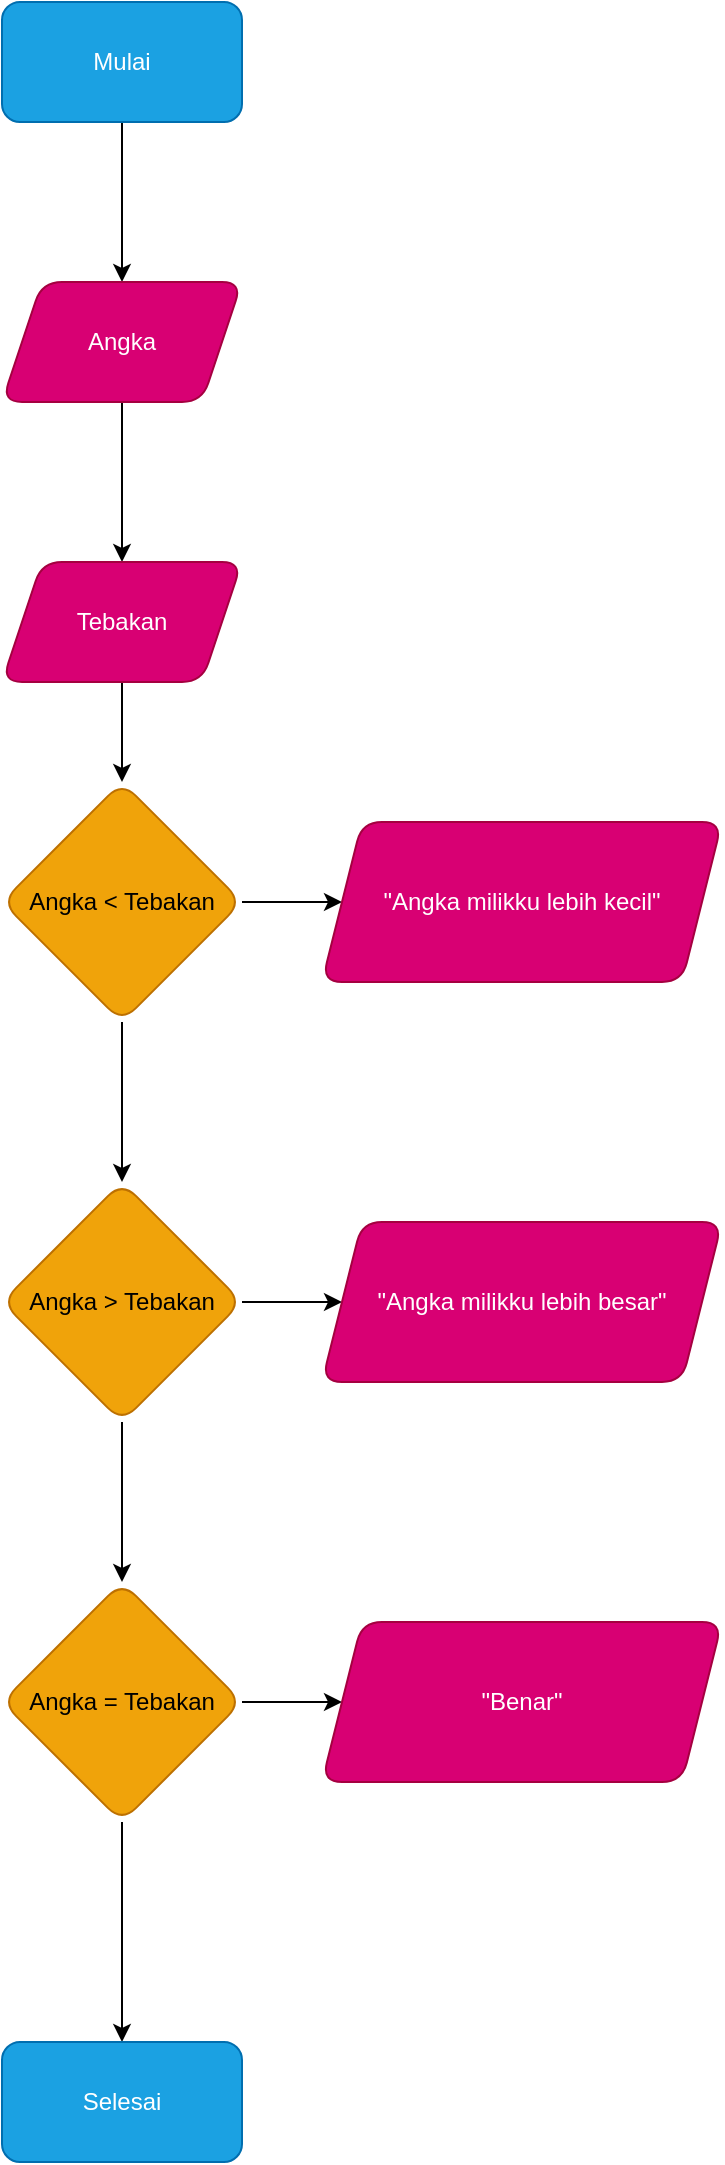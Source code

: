 <mxfile version="22.0.4" type="github">
  <diagram name="Page-1" id="2N6Wb2aVzG4Ji5YahQMq">
    <mxGraphModel dx="2200" dy="1130" grid="1" gridSize="10" guides="1" tooltips="1" connect="1" arrows="1" fold="1" page="1" pageScale="1" pageWidth="850" pageHeight="1100" math="0" shadow="0">
      <root>
        <mxCell id="0" />
        <mxCell id="1" parent="0" />
        <mxCell id="SQbkd4GllS_RmYTBN98b-9" value="" style="edgeStyle=orthogonalEdgeStyle;rounded=0;orthogonalLoop=1;jettySize=auto;html=1;" edge="1" parent="1" source="SQbkd4GllS_RmYTBN98b-1" target="SQbkd4GllS_RmYTBN98b-8">
          <mxGeometry relative="1" as="geometry" />
        </mxCell>
        <mxCell id="SQbkd4GllS_RmYTBN98b-1" value="Mulai" style="rounded=1;whiteSpace=wrap;html=1;fillColor=#1ba1e2;fontColor=#ffffff;strokeColor=#006EAF;" vertex="1" parent="1">
          <mxGeometry x="230" y="6" width="120" height="60" as="geometry" />
        </mxCell>
        <mxCell id="SQbkd4GllS_RmYTBN98b-11" value="" style="edgeStyle=orthogonalEdgeStyle;rounded=0;orthogonalLoop=1;jettySize=auto;html=1;" edge="1" parent="1" source="SQbkd4GllS_RmYTBN98b-8" target="SQbkd4GllS_RmYTBN98b-10">
          <mxGeometry relative="1" as="geometry" />
        </mxCell>
        <mxCell id="SQbkd4GllS_RmYTBN98b-8" value="Angka" style="shape=parallelogram;perimeter=parallelogramPerimeter;whiteSpace=wrap;html=1;fixedSize=1;rounded=1;fillColor=#d80073;fontColor=#ffffff;strokeColor=#A50040;" vertex="1" parent="1">
          <mxGeometry x="230" y="146" width="120" height="60" as="geometry" />
        </mxCell>
        <mxCell id="SQbkd4GllS_RmYTBN98b-13" value="" style="edgeStyle=orthogonalEdgeStyle;rounded=0;orthogonalLoop=1;jettySize=auto;html=1;" edge="1" parent="1" source="SQbkd4GllS_RmYTBN98b-10" target="SQbkd4GllS_RmYTBN98b-12">
          <mxGeometry relative="1" as="geometry" />
        </mxCell>
        <mxCell id="SQbkd4GllS_RmYTBN98b-10" value="Tebakan" style="shape=parallelogram;perimeter=parallelogramPerimeter;whiteSpace=wrap;html=1;fixedSize=1;rounded=1;fillColor=#d80073;fontColor=#ffffff;strokeColor=#A50040;" vertex="1" parent="1">
          <mxGeometry x="230" y="286" width="120" height="60" as="geometry" />
        </mxCell>
        <mxCell id="SQbkd4GllS_RmYTBN98b-15" value="" style="edgeStyle=orthogonalEdgeStyle;rounded=0;orthogonalLoop=1;jettySize=auto;html=1;" edge="1" parent="1" source="SQbkd4GllS_RmYTBN98b-12" target="SQbkd4GllS_RmYTBN98b-14">
          <mxGeometry relative="1" as="geometry" />
        </mxCell>
        <mxCell id="SQbkd4GllS_RmYTBN98b-17" value="" style="edgeStyle=orthogonalEdgeStyle;rounded=0;orthogonalLoop=1;jettySize=auto;html=1;" edge="1" parent="1" source="SQbkd4GllS_RmYTBN98b-12" target="SQbkd4GllS_RmYTBN98b-16">
          <mxGeometry relative="1" as="geometry" />
        </mxCell>
        <mxCell id="SQbkd4GllS_RmYTBN98b-12" value="Angka &amp;lt; Tebakan" style="rhombus;whiteSpace=wrap;html=1;rounded=1;fillColor=#f0a30a;fontColor=#000000;strokeColor=#BD7000;" vertex="1" parent="1">
          <mxGeometry x="230" y="396" width="120" height="120" as="geometry" />
        </mxCell>
        <mxCell id="SQbkd4GllS_RmYTBN98b-14" value="&quot;Angka milikku lebih kecil&quot;" style="shape=parallelogram;perimeter=parallelogramPerimeter;whiteSpace=wrap;html=1;fixedSize=1;rounded=1;fillColor=#d80073;fontColor=#ffffff;strokeColor=#A50040;" vertex="1" parent="1">
          <mxGeometry x="390" y="416" width="200" height="80" as="geometry" />
        </mxCell>
        <mxCell id="SQbkd4GllS_RmYTBN98b-19" value="" style="edgeStyle=orthogonalEdgeStyle;rounded=0;orthogonalLoop=1;jettySize=auto;html=1;" edge="1" parent="1" source="SQbkd4GllS_RmYTBN98b-16" target="SQbkd4GllS_RmYTBN98b-18">
          <mxGeometry relative="1" as="geometry" />
        </mxCell>
        <mxCell id="SQbkd4GllS_RmYTBN98b-21" value="" style="edgeStyle=orthogonalEdgeStyle;rounded=0;orthogonalLoop=1;jettySize=auto;html=1;" edge="1" parent="1" source="SQbkd4GllS_RmYTBN98b-16" target="SQbkd4GllS_RmYTBN98b-20">
          <mxGeometry relative="1" as="geometry" />
        </mxCell>
        <mxCell id="SQbkd4GllS_RmYTBN98b-16" value="Angka &amp;gt; Tebakan" style="rhombus;whiteSpace=wrap;html=1;rounded=1;fillColor=#f0a30a;fontColor=#000000;strokeColor=#BD7000;" vertex="1" parent="1">
          <mxGeometry x="230" y="596" width="120" height="120" as="geometry" />
        </mxCell>
        <mxCell id="SQbkd4GllS_RmYTBN98b-18" value="&quot;Angka milikku lebih besar&quot;" style="shape=parallelogram;perimeter=parallelogramPerimeter;whiteSpace=wrap;html=1;fixedSize=1;rounded=1;fillColor=#d80073;fontColor=#ffffff;strokeColor=#A50040;" vertex="1" parent="1">
          <mxGeometry x="390" y="616" width="200" height="80" as="geometry" />
        </mxCell>
        <mxCell id="SQbkd4GllS_RmYTBN98b-23" value="" style="edgeStyle=orthogonalEdgeStyle;rounded=0;orthogonalLoop=1;jettySize=auto;html=1;" edge="1" parent="1" source="SQbkd4GllS_RmYTBN98b-20" target="SQbkd4GllS_RmYTBN98b-22">
          <mxGeometry relative="1" as="geometry" />
        </mxCell>
        <mxCell id="SQbkd4GllS_RmYTBN98b-25" value="" style="edgeStyle=orthogonalEdgeStyle;rounded=0;orthogonalLoop=1;jettySize=auto;html=1;" edge="1" parent="1" source="SQbkd4GllS_RmYTBN98b-20" target="SQbkd4GllS_RmYTBN98b-24">
          <mxGeometry relative="1" as="geometry" />
        </mxCell>
        <mxCell id="SQbkd4GllS_RmYTBN98b-20" value="Angka = Tebakan" style="rhombus;whiteSpace=wrap;html=1;rounded=1;fillColor=#f0a30a;fontColor=#000000;strokeColor=#BD7000;" vertex="1" parent="1">
          <mxGeometry x="230" y="796" width="120" height="120" as="geometry" />
        </mxCell>
        <mxCell id="SQbkd4GllS_RmYTBN98b-22" value="&quot;Benar&quot;" style="shape=parallelogram;perimeter=parallelogramPerimeter;whiteSpace=wrap;html=1;fixedSize=1;rounded=1;fillColor=#d80073;fontColor=#ffffff;strokeColor=#A50040;" vertex="1" parent="1">
          <mxGeometry x="390" y="816" width="200" height="80" as="geometry" />
        </mxCell>
        <mxCell id="SQbkd4GllS_RmYTBN98b-24" value="Selesai" style="whiteSpace=wrap;html=1;rounded=1;fillColor=#1ba1e2;fontColor=#ffffff;strokeColor=#006EAF;" vertex="1" parent="1">
          <mxGeometry x="230" y="1026" width="120" height="60" as="geometry" />
        </mxCell>
      </root>
    </mxGraphModel>
  </diagram>
</mxfile>
